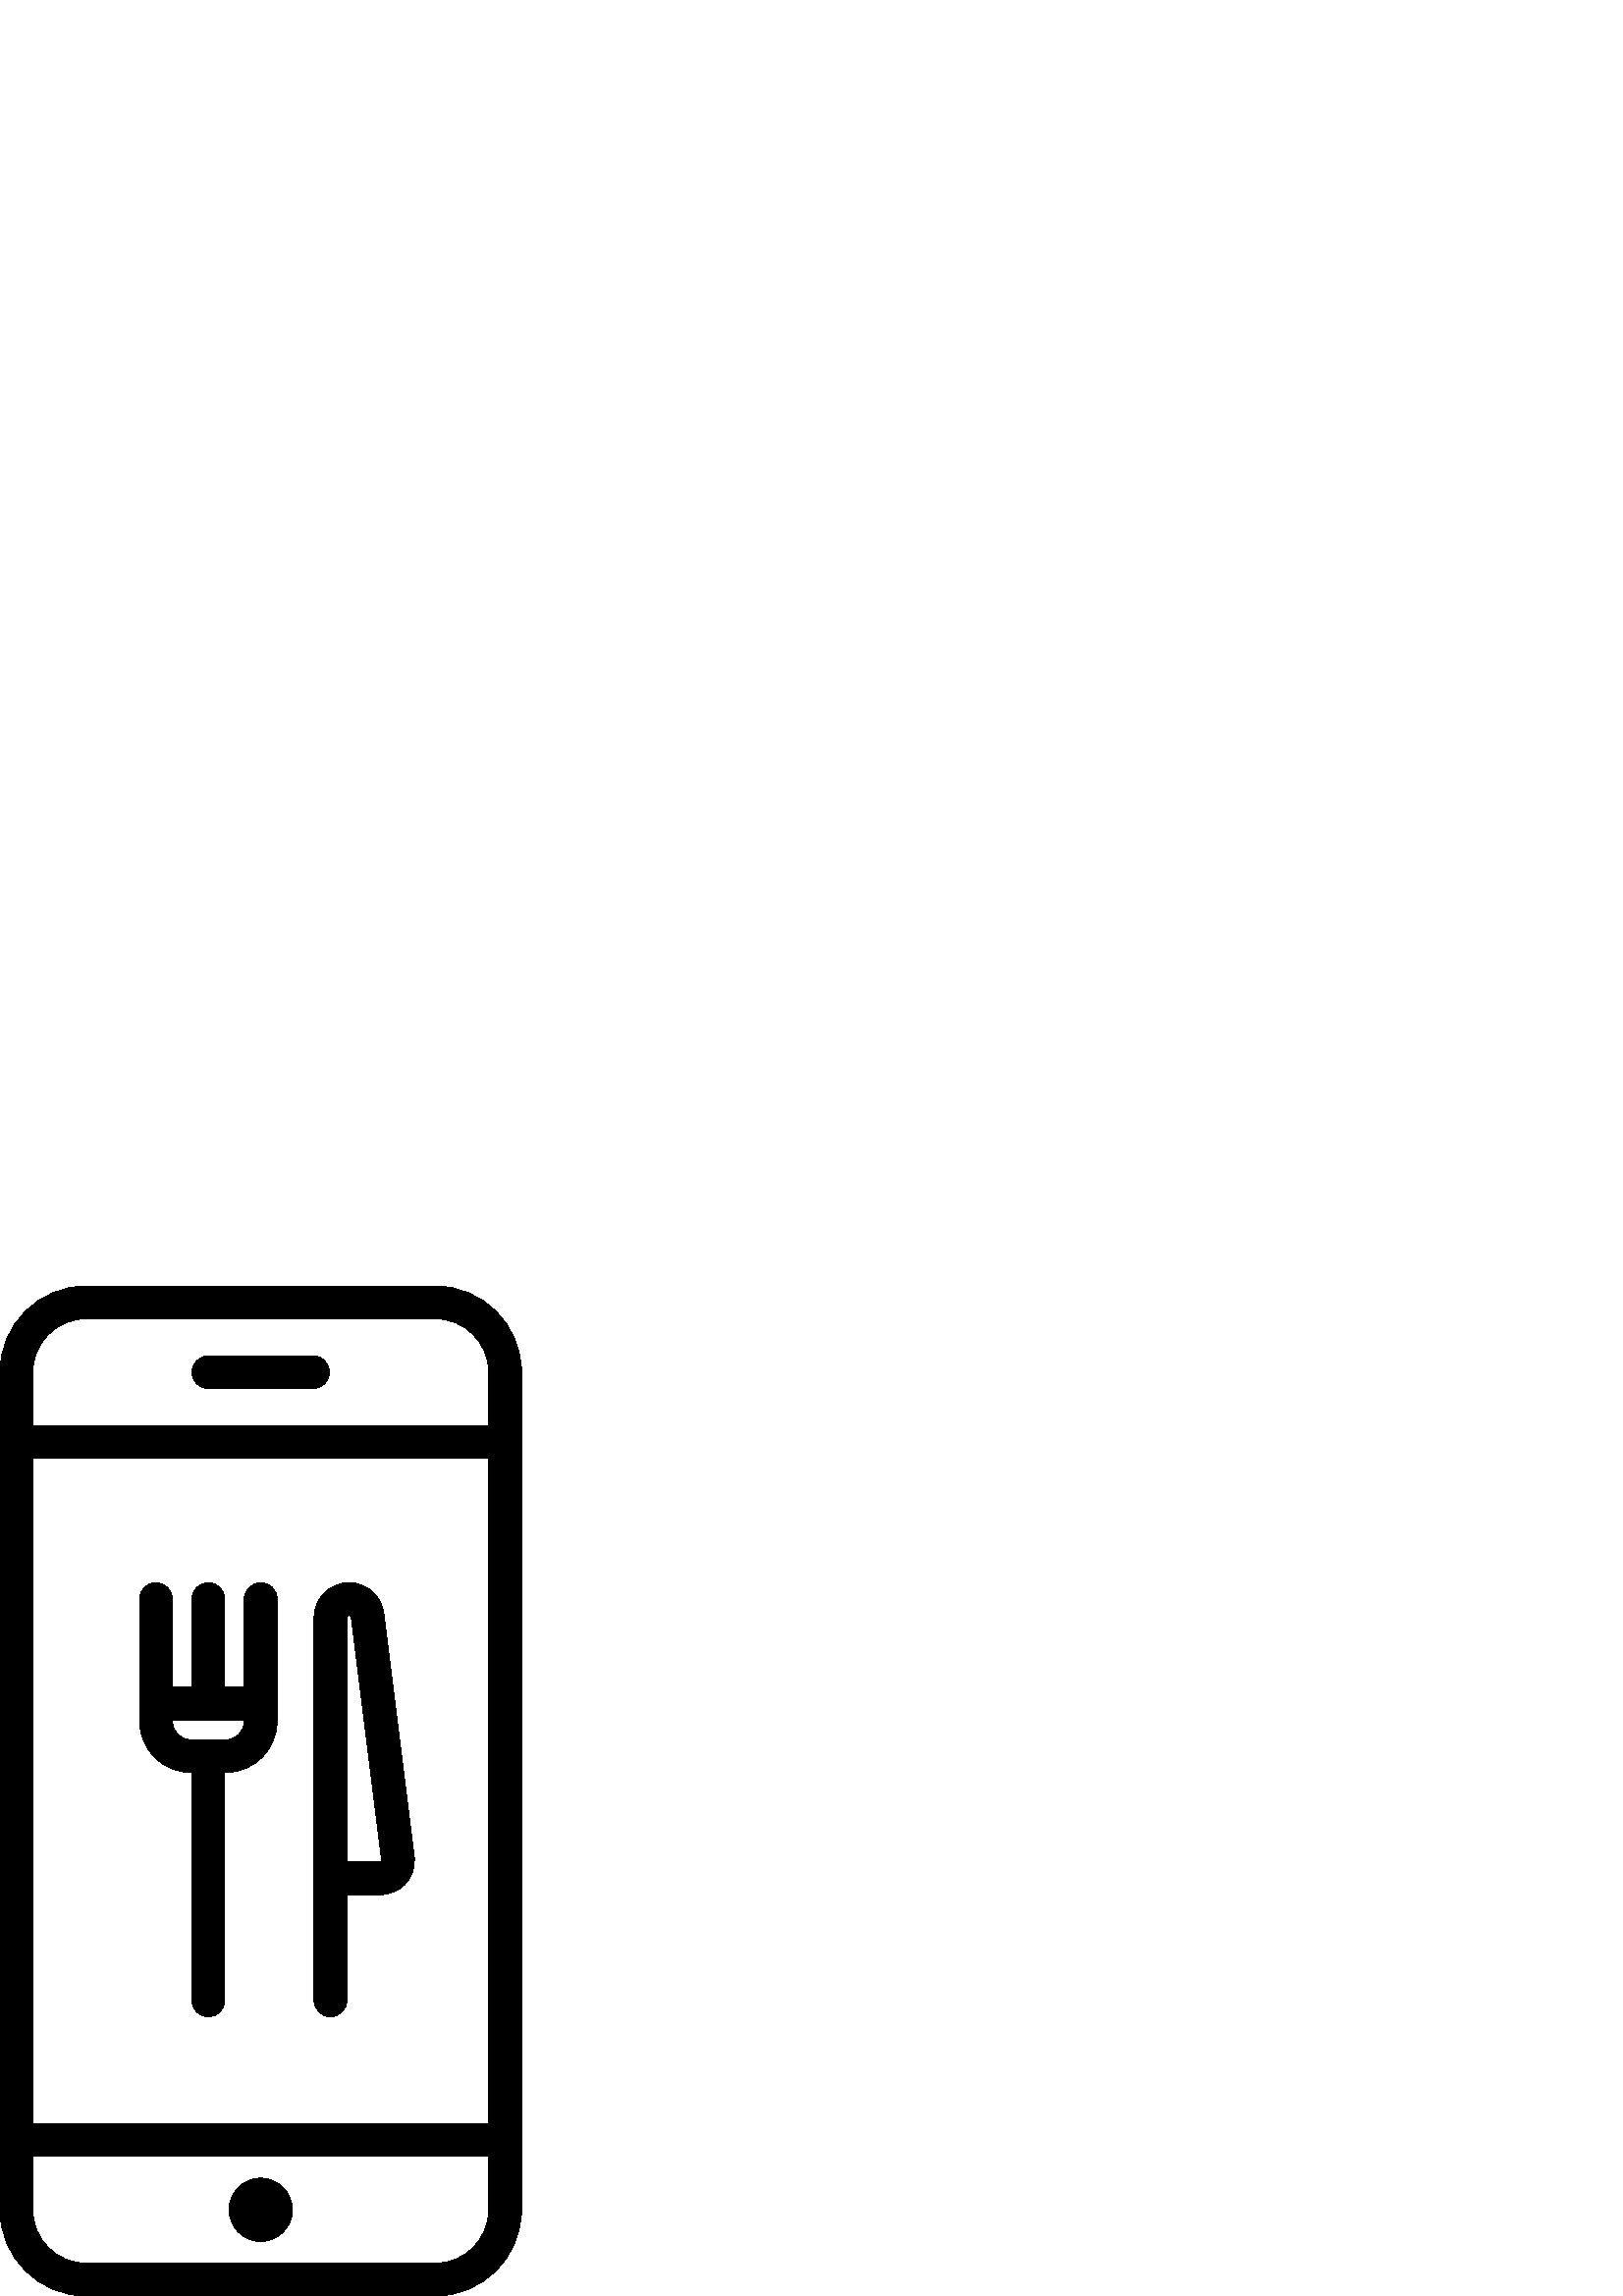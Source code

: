 %!PS-Adobe-3.0 EPSF-3.0
%%Pages: 1
%%DocumentData: Clean7Bit
%%LanguageLevel: 2
%%BoundingBox: 0 -1 192 371
%%EndComments
%%BeginProlog
save
50 dict begin
/q { gsave } bind def
/Q { grestore } bind def
/cm { 6 array astore concat } bind def
/w { setlinewidth } bind def
/J { setlinecap } bind def
/j { setlinejoin } bind def
/M { setmiterlimit } bind def
/d { setdash } bind def
/m { moveto } bind def
/l { lineto } bind def
/c { curveto } bind def
/h { closepath } bind def
/re { exch dup neg 3 1 roll 5 3 roll moveto 0 rlineto
      0 exch rlineto 0 rlineto closepath } bind def
/S { stroke } bind def
/f { fill } bind def
/f* { eofill } bind def
/n { newpath } bind def
/W { clip } bind def
/W* { eoclip } bind def
/BT { } bind def
/ET { } bind def
/pdfmark where { pop globaldict /?pdfmark /exec load put }
    { globaldict begin /?pdfmark /pop load def /pdfmark
    /cleartomark load def end } ifelse
/BDC { mark 3 1 roll /BDC pdfmark } bind def
/EMC { mark /EMC pdfmark } bind def
/cairo_store_point { /cairo_point_y exch def /cairo_point_x exch def } def
/Tj { show currentpoint cairo_store_point } bind def
/TJ {
  {
    dup
    type /stringtype eq
    { show } { -0.001 mul 0 cairo_font_matrix dtransform rmoveto } ifelse
  } forall
  currentpoint cairo_store_point
} bind def
/cairo_selectfont { cairo_font_matrix aload pop pop pop 0 0 6 array astore
    cairo_font exch selectfont cairo_point_x cairo_point_y moveto } bind def
/Tf { pop /cairo_font exch def /cairo_font_matrix where
      { pop cairo_selectfont } if } bind def
/Td { matrix translate cairo_font_matrix matrix concatmatrix dup
      /cairo_font_matrix exch def dup 4 get exch 5 get cairo_store_point
      /cairo_font where { pop cairo_selectfont } if } bind def
/Tm { 2 copy 8 2 roll 6 array astore /cairo_font_matrix exch def
      cairo_store_point /cairo_font where { pop cairo_selectfont } if } bind def
/g { setgray } bind def
/rg { setrgbcolor } bind def
/d1 { setcachedevice } bind def
%%EndProlog
%%BeginSetup
%%EndSetup
%%Page: 1 1
%%BeginPageSetup
%%PageBoundingBox: 0 -1 192 371
%%EndPageSetup
q 0 -1 192 372 rectclip q
0 g
159.602 370.4 m 31.602 370.4 l 14.176 370.4 0 356.224 0 338.798 c 0 31.599
 l 0 14.177 14.176 0.002 31.602 0.002 c 159.602 0.002 l 177.023 0.002 191.199
 14.177 191.199 31.599 c 191.199 338.798 l 191.199 356.224 177.023 370.4
 159.602 370.4 c h
179.199 31.599 m 179.199 20.791 170.406 12.002 159.602 12.002 c 31.602 
12.002 l 20.793 12.002 12 20.791 12 31.599 c 12 51.201 l 179.199 51.201 
l h
179.199 63.201 m 12 63.201 l 12 307.201 l 179.199 307.201 l h
179.199 319.201 m 12 319.201 l 12 338.798 l 12 349.607 20.793 358.4 31.602
 358.4 c 159.602 358.4 l 170.406 358.4 179.199 349.607 179.199 338.798 c
 h
179.199 319.201 m f
114.801 344.798 m 76.398 344.798 l 73.086 344.798 70.398 342.115 70.398
 338.798 c 70.398 335.486 73.086 332.798 76.398 332.798 c 114.801 332.798
 l 118.113 332.798 120.801 335.486 120.801 338.798 c 120.801 342.115 118.113
 344.798 114.801 344.798 c h
114.801 344.798 m f
95.602 20.002 m 101.996 20.002 107.199 25.205 107.199 31.599 c 107.199 
37.998 101.996 43.201 95.602 43.201 c 89.203 43.201 84 37.998 84 31.599 
c 84 25.205 89.203 20.002 95.602 20.002 c h
95.602 20.002 m f
70 192.002 m 70.398 192.002 l 70.398 108.4 l 70.398 105.087 73.086 102.4
 76.398 102.4 c 79.715 102.4 82.398 105.087 82.398 108.4 c 82.398 192.002
 l 82.801 192.002 l 93.168 192.002 101.602 200.435 101.602 210.798 c 101.602
 255.599 l 101.602 258.916 98.914 261.599 95.602 261.599 c 92.285 261.599
 89.602 258.916 89.602 255.599 c 89.602 223.201 l 82.398 223.201 l 82.398
 255.599 l 82.398 258.916 79.715 261.599 76.398 261.599 c 73.086 261.599
 70.398 258.916 70.398 255.599 c 70.398 223.201 l 63.199 223.201 l 63.199
 255.599 l 63.199 258.916 60.512 261.599 57.199 261.599 c 53.887 261.599
 51.199 258.916 51.199 255.599 c 51.199 210.798 l 51.199 200.435 59.633 
192.002 70 192.002 c h
63.199 211.201 m 89.602 211.201 l 89.602 210.798 l 89.602 207.052 86.551
 204.002 82.801 204.002 c 70 204.002 l 66.25 204.002 63.199 207.052 63.199
 210.798 c h
63.199 211.201 m f
121.199 102.4 m 124.512 102.4 127.199 105.087 127.199 108.4 c 127.199 147.201
 l 139.551 147.201 l 143.105 147.201 146.492 148.728 148.848 151.392 c 151.199
 154.06 152.297 157.611 151.855 161.138 c 140.695 250.4 l 139.898 256.787
 134.445 261.599 127.984 261.599 c 120.934 261.599 115.199 255.865 115.199
 248.814 c 115.199 108.4 l 115.199 105.087 117.887 102.4 121.199 102.4 c
 h
127.199 248.814 m 127.199 249.248 127.551 249.599 128.012 249.599 c 128.406
 249.599 128.738 249.306 128.789 248.912 c 139.945 159.65 l 139.953 159.599
 139.969 159.47 139.852 159.334 c 139.73 159.201 139.602 159.201 139.551
 159.201 c 127.199 159.201 l h
127.199 248.814 m f
Q Q
showpage
%%Trailer
end restore
%%EOF
